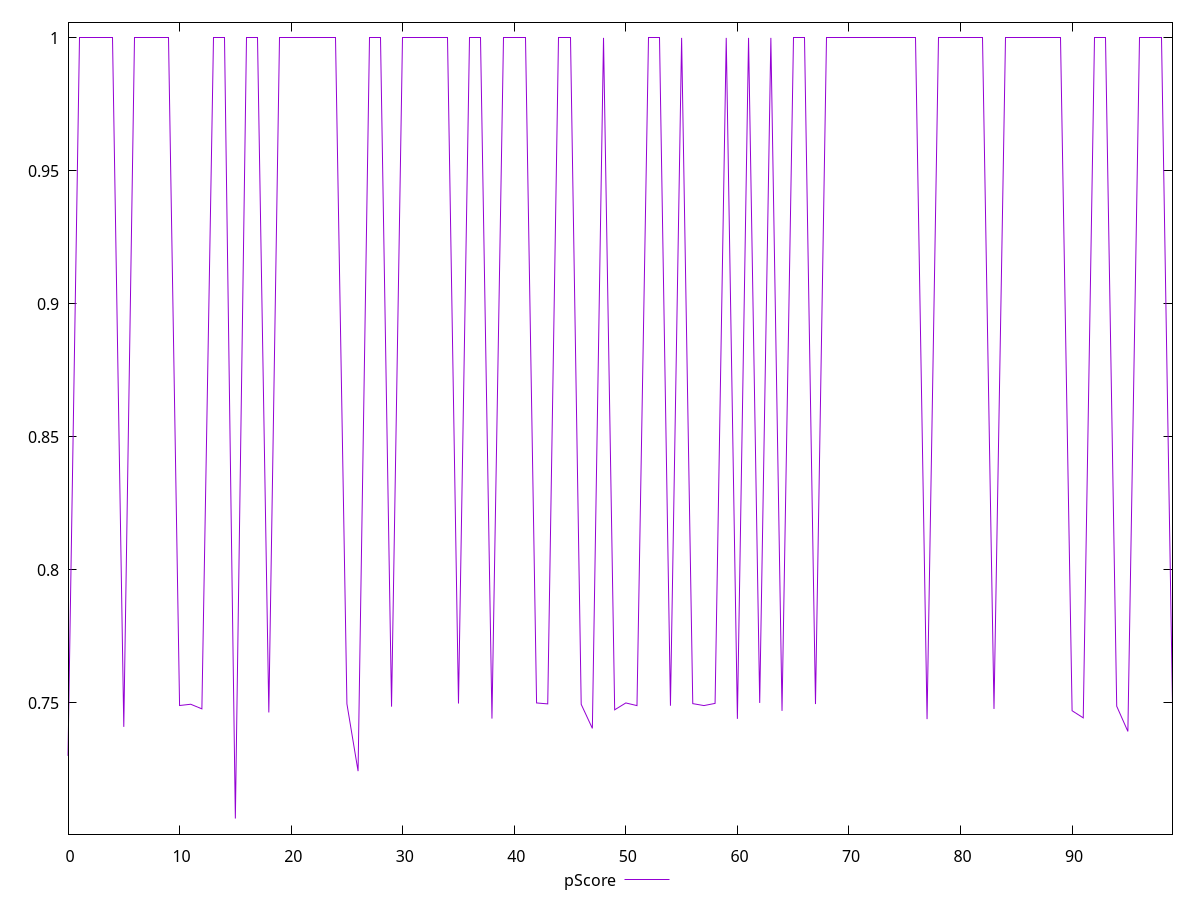 reset

$pScore <<EOF
0 0.7300966666666666
1 1
2 1
3 1
4 1
5 0.7410111111111111
6 1
7 1
8 1
9 1
10 0.7490366666666667
11 0.7495111111111111
12 0.7477744444444444
13 1
14 1
15 0.7065544444444445
16 1
17 1
18 0.7464366666666666
19 1
20 1
21 1
22 1
23 1
24 1
25 0.7496511111111112
26 0.7243644444444445
27 1
28 1
29 0.7486133333333334
30 1
31 1
32 1
33 1
34 1
35 0.74978
36 1
37 1
38 0.7441222222222222
39 1
40 1
41 1
42 0.75
43 0.7496433333333333
44 1
45 1
46 0.749481111111111
47 0.7404411111111111
48 1
49 0.7474188888888889
50 0.75
51 0.7489966666666666
52 1
53 1
54 0.7489511111111111
55 1
56 0.7497422222222222
57 0.7490122222222222
58 0.7498322222222222
59 1
60 0.7440166666666667
61 1
62 0.75
63 1
64 0.7470233333333334
65 1
66 1
67 0.7495777777777778
68 1
69 1
70 1
71 1
72 1
73 1
74 1
75 1
76 1
77 0.7439088888888888
78 1
79 1
80 1
81 1
82 1
83 0.7477522222222223
84 1
85 1
86 1
87 1
88 1
89 1
90 0.7470677777777778
91 0.7443911111111111
92 1
93 1
94 0.7487688888888889
95 0.7392944444444445
96 1
97 1
98 1
99 0.7494244444444444
EOF

set key outside below
set xrange [0:99]
set yrange [0.7006855333333334:1.0058689111111112]
set trange [0.7006855333333334:1.0058689111111112]
set terminal svg size 640, 500 enhanced background rgb 'white'
set output "reports/report_00028_2021-02-24T12-49-42.674Z/uses-rel-preconnect/samples/card/pScore/values.svg"

plot $pScore title "pScore" with line

reset
